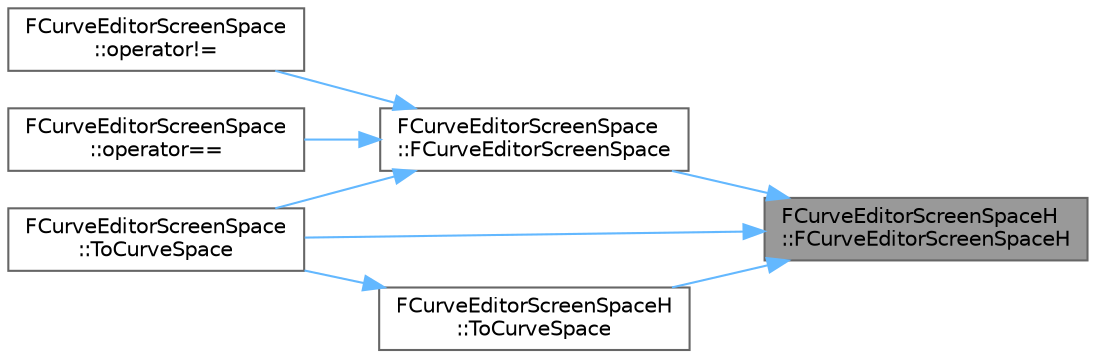 digraph "FCurveEditorScreenSpaceH::FCurveEditorScreenSpaceH"
{
 // INTERACTIVE_SVG=YES
 // LATEX_PDF_SIZE
  bgcolor="transparent";
  edge [fontname=Helvetica,fontsize=10,labelfontname=Helvetica,labelfontsize=10];
  node [fontname=Helvetica,fontsize=10,shape=box,height=0.2,width=0.4];
  rankdir="RL";
  Node1 [id="Node000001",label="FCurveEditorScreenSpaceH\l::FCurveEditorScreenSpaceH",height=0.2,width=0.4,color="gray40", fillcolor="grey60", style="filled", fontcolor="black",tooltip="Construction from a physical size, and input/output range."];
  Node1 -> Node2 [id="edge1_Node000001_Node000002",dir="back",color="steelblue1",style="solid",tooltip=" "];
  Node2 [id="Node000002",label="FCurveEditorScreenSpace\l::FCurveEditorScreenSpace",height=0.2,width=0.4,color="grey40", fillcolor="white", style="filled",URL="$d5/d47/structFCurveEditorScreenSpace.html#ad3a319c2da7fd382796d3296e0be1537",tooltip="Construction from a physical size, and input/output range."];
  Node2 -> Node3 [id="edge2_Node000002_Node000003",dir="back",color="steelblue1",style="solid",tooltip=" "];
  Node3 [id="Node000003",label="FCurveEditorScreenSpace\l::operator!=",height=0.2,width=0.4,color="grey40", fillcolor="white", style="filled",URL="$d5/d47/structFCurveEditorScreenSpace.html#a4af74664505443b9c32fcc22213d0f4b",tooltip=" "];
  Node2 -> Node4 [id="edge3_Node000002_Node000004",dir="back",color="steelblue1",style="solid",tooltip=" "];
  Node4 [id="Node000004",label="FCurveEditorScreenSpace\l::operator==",height=0.2,width=0.4,color="grey40", fillcolor="white", style="filled",URL="$d5/d47/structFCurveEditorScreenSpace.html#a26a9e3e2d5496271a167750192726cd7",tooltip=" "];
  Node2 -> Node5 [id="edge4_Node000002_Node000005",dir="back",color="steelblue1",style="solid",tooltip=" "];
  Node5 [id="Node000005",label="FCurveEditorScreenSpace\l::ToCurveSpace",height=0.2,width=0.4,color="grey40", fillcolor="white", style="filled",URL="$d5/d47/structFCurveEditorScreenSpace.html#aae2ab1408b4e7fdc0fd1bc53cbc07816",tooltip="Transform this screen space into a curve space using the specified transform."];
  Node1 -> Node5 [id="edge5_Node000001_Node000005",dir="back",color="steelblue1",style="solid",tooltip=" "];
  Node1 -> Node6 [id="edge6_Node000001_Node000006",dir="back",color="steelblue1",style="solid",tooltip=" "];
  Node6 [id="Node000006",label="FCurveEditorScreenSpaceH\l::ToCurveSpace",height=0.2,width=0.4,color="grey40", fillcolor="white", style="filled",URL="$dd/d2d/structFCurveEditorScreenSpaceH.html#af862f0edf9aeedfd9791c1942687f670",tooltip="Transform this screen space into a curve space using the specified transform."];
  Node6 -> Node5 [id="edge7_Node000006_Node000005",dir="back",color="steelblue1",style="solid",tooltip=" "];
}
